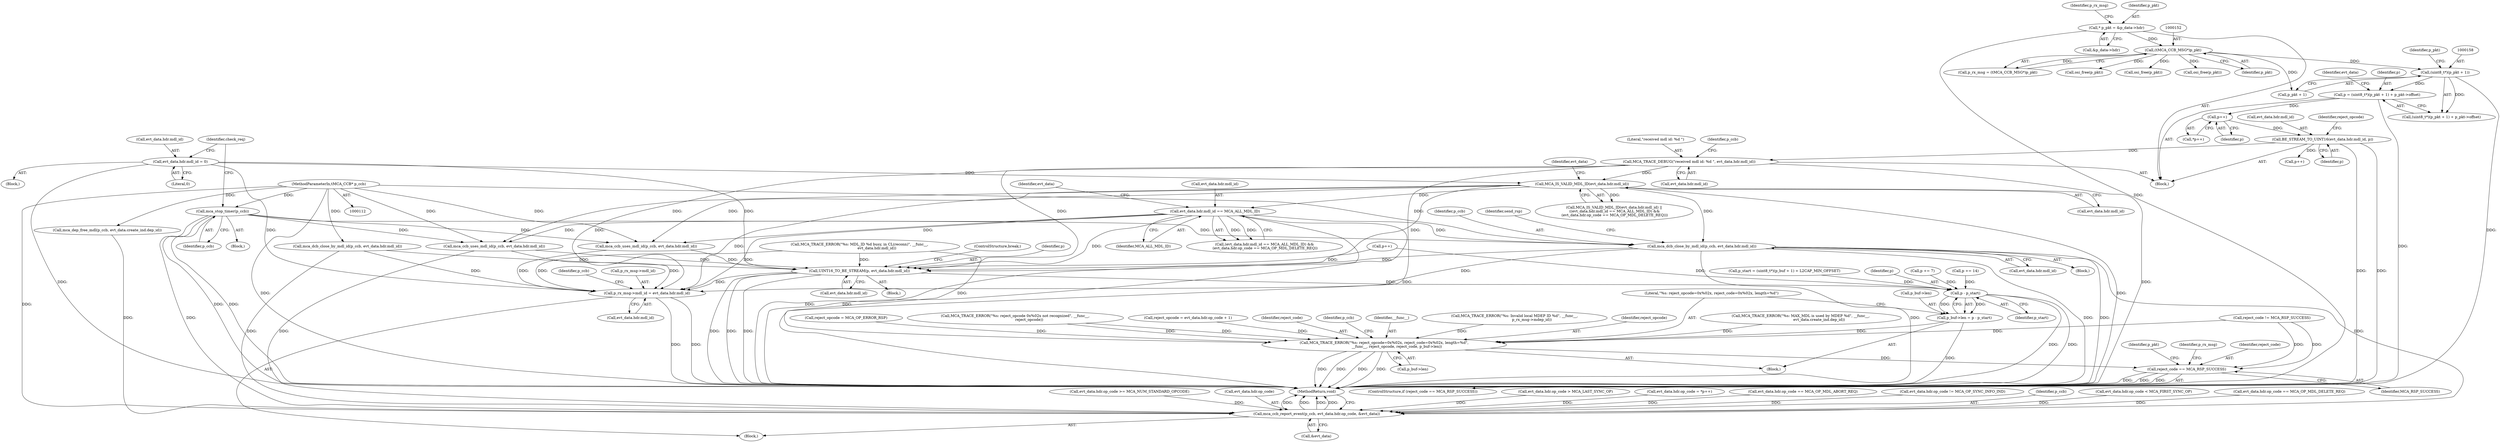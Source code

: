 digraph "0_Android_5216e6120160b28d76e9ee4dff9995e772647511@API" {
"1000555" [label="(Call,mca_dcb_close_by_mdl_id(p_ccb, evt_data.hdr.mdl_id))"];
"1000326" [label="(Call,mca_stop_timer(p_ccb))"];
"1000113" [label="(MethodParameterIn,tMCA_CCB* p_ccb)"];
"1000404" [label="(Call,MCA_IS_VALID_MDL_ID(evt_data.hdr.mdl_id))"];
"1000376" [label="(Call,evt_data.hdr.mdl_id = 0)"];
"1000190" [label="(Call,MCA_TRACE_DEBUG(\"received mdl id: %d \", evt_data.hdr.mdl_id))"];
"1000174" [label="(Call,BE_STREAM_TO_UINT16(evt_data.hdr.mdl_id, p))"];
"1000172" [label="(Call,p++)"];
"1000154" [label="(Call,p = (uint8_t*)(p_pkt + 1) + p_pkt->offset)"];
"1000157" [label="(Call,(uint8_t*)(p_pkt + 1))"];
"1000151" [label="(Call,(tMCA_CCB_MSG*)p_pkt)"];
"1000117" [label="(Call,* p_pkt = &p_data->hdr)"];
"1000411" [label="(Call,evt_data.hdr.mdl_id == MCA_ALL_MDL_ID)"];
"1000629" [label="(Call,UINT16_TO_BE_STREAM(p, evt_data.hdr.mdl_id))"];
"1000671" [label="(Call,p - p_start)"];
"1000667" [label="(Call,p_buf->len = p - p_start)"];
"1000674" [label="(Call,MCA_TRACE_ERROR(\"%s: reject_opcode=0x%02x, reject_code=0x%02x, length=%d\",\n                      __func__, reject_opcode, reject_code, p_buf->len))"];
"1000692" [label="(Call,reject_code == MCA_RSP_SUCCESS)"];
"1000705" [label="(Call,p_rx_msg->mdl_id = evt_data.hdr.mdl_id)"];
"1000729" [label="(Call,mca_ccb_report_event(p_ccb, evt_data.hdr.op_code, &evt_data))"];
"1000351" [label="(Call,evt_data.hdr.op_code >= MCA_NUM_STANDARD_OPCODE)"];
"1000731" [label="(Call,evt_data.hdr.op_code)"];
"1000171" [label="(Call,*p++)"];
"1000365" [label="(Call,evt_data.hdr.op_code > MCA_LAST_SYNC_OP)"];
"1000693" [label="(Identifier,reject_code)"];
"1000672" [label="(Identifier,p)"];
"1000287" [label="(Block,)"];
"1000156" [label="(Call,(uint8_t*)(p_pkt + 1) + p_pkt->offset)"];
"1000129" [label="(Identifier,p_rx_msg)"];
"1000330" [label="(Call,osi_free(p_pkt))"];
"1000327" [label="(Identifier,p_ccb)"];
"1000165" [label="(Call,evt_data.hdr.op_code = *p++)"];
"1000537" [label="(Call,MCA_TRACE_ERROR(\"%s: MDL_ID %d busy, in CL(reconn)\", __func__,\n                              evt_data.hdr.mdl_id))"];
"1000157" [label="(Call,(uint8_t*)(p_pkt + 1))"];
"1000159" [label="(Call,p_pkt + 1)"];
"1000674" [label="(Call,MCA_TRACE_ERROR(\"%s: reject_opcode=0x%02x, reject_code=0x%02x, length=%d\",\n                      __func__, reject_opcode, reject_code, p_buf->len))"];
"1000377" [label="(Call,evt_data.hdr.mdl_id)"];
"1000200" [label="(Identifier,p_ccb)"];
"1000636" [label="(ControlStructure,break;)"];
"1000668" [label="(Call,p_buf->len)"];
"1000326" [label="(Call,mca_stop_timer(p_ccb))"];
"1000405" [label="(Call,evt_data.hdr.mdl_id)"];
"1000736" [label="(Call,&evt_data)"];
"1000154" [label="(Call,p = (uint8_t*)(p_pkt + 1) + p_pkt->offset)"];
"1000172" [label="(Call,p++)"];
"1000722" [label="(Call,osi_free(p_pkt))"];
"1000556" [label="(Identifier,p_ccb)"];
"1000382" [label="(Literal,0)"];
"1000117" [label="(Call,* p_pkt = &p_data->hdr)"];
"1000168" [label="(Identifier,evt_data)"];
"1000181" [label="(Call,reject_opcode = evt_data.hdr.op_code + 1)"];
"1000174" [label="(Call,BE_STREAM_TO_UINT16(evt_data.hdr.mdl_id, p))"];
"1000629" [label="(Call,UINT16_TO_BE_STREAM(p, evt_data.hdr.mdl_id))"];
"1000372" [label="(Block,)"];
"1000678" [label="(Identifier,reject_code)"];
"1000716" [label="(Identifier,p_ccb)"];
"1000435" [label="(Block,)"];
"1000213" [label="(Call,evt_data.hdr.op_code == MCA_OP_MDL_ABORT_REQ)"];
"1000684" [label="(Identifier,p_ccb)"];
"1000414" [label="(Identifier,evt_data)"];
"1000666" [label="(Block,)"];
"1000691" [label="(ControlStructure,if (reject_code == MCA_RSP_SUCCESS))"];
"1000676" [label="(Identifier,__func__)"];
"1000555" [label="(Call,mca_dcb_close_by_mdl_id(p_ccb, evt_data.hdr.mdl_id))"];
"1000474" [label="(Call,MCA_TRACE_ERROR(\"%s: Invalid local MDEP ID %d\", __func__,\n                              p_rx_msg->mdep_id))"];
"1000563" [label="(Identifier,send_rsp)"];
"1000175" [label="(Call,evt_data.hdr.mdl_id)"];
"1000529" [label="(Call,mca_ccb_uses_mdl_id(p_ccb, evt_data.hdr.mdl_id))"];
"1000485" [label="(Call,mca_ccb_uses_mdl_id(p_ccb, evt_data.hdr.mdl_id))"];
"1000115" [label="(Block,)"];
"1000673" [label="(Identifier,p_start)"];
"1000173" [label="(Identifier,p)"];
"1000376" [label="(Call,evt_data.hdr.mdl_id = 0)"];
"1000113" [label="(MethodParameterIn,tMCA_CCB* p_ccb)"];
"1000729" [label="(Call,mca_ccb_report_event(p_ccb, evt_data.hdr.op_code, &evt_data))"];
"1000677" [label="(Identifier,reject_opcode)"];
"1000515" [label="(Call,MCA_TRACE_ERROR(\"%s: MAX_MDL is used by MDEP %d\", __func__,\n                                evt_data.create_ind.dep_id))"];
"1000739" [label="(Call,osi_free(p_pkt))"];
"1000569" [label="(Call,reject_code != MCA_RSP_SUCCESS)"];
"1000740" [label="(Identifier,p_pkt)"];
"1000421" [label="(Identifier,evt_data)"];
"1000151" [label="(Call,(tMCA_CCB_MSG*)p_pkt)"];
"1000153" [label="(Identifier,p_pkt)"];
"1000572" [label="(Call,evt_data.hdr.op_code != MCA_OP_SYNC_INFO_IND)"];
"1000741" [label="(MethodReturn,void)"];
"1000706" [label="(Call,p_rx_msg->mdl_id)"];
"1000698" [label="(Identifier,p_rx_msg)"];
"1000373" [label="(Call,reject_opcode = MCA_OP_ERROR_RSP)"];
"1000412" [label="(Call,evt_data.hdr.mdl_id)"];
"1000192" [label="(Call,evt_data.hdr.mdl_id)"];
"1000667" [label="(Call,p_buf->len = p - p_start)"];
"1000705" [label="(Call,p_rx_msg->mdl_id = evt_data.hdr.mdl_id)"];
"1000182" [label="(Identifier,reject_opcode)"];
"1000557" [label="(Call,evt_data.hdr.mdl_id)"];
"1000417" [label="(Identifier,MCA_ALL_MDL_ID)"];
"1000444" [label="(Call,p++)"];
"1000642" [label="(Call,p += 7)"];
"1000651" [label="(Call,p += 14)"];
"1000631" [label="(Call,evt_data.hdr.mdl_id)"];
"1000403" [label="(Call,MCA_IS_VALID_MDL_ID(evt_data.hdr.mdl_id) ||\n ((evt_data.hdr.mdl_id == MCA_ALL_MDL_ID) &&\n (evt_data.hdr.op_code == MCA_OP_MDL_DELETE_REQ)))"];
"1000695" [label="(Block,)"];
"1000614" [label="(Call,p++)"];
"1000404" [label="(Call,MCA_IS_VALID_MDL_ID(evt_data.hdr.mdl_id))"];
"1000656" [label="(Call,MCA_TRACE_ERROR(\"%s: reject_opcode 0x%02x not recognized\", __func__,\n                        reject_opcode))"];
"1000149" [label="(Call,p_rx_msg = (tMCA_CCB_MSG*)p_pkt)"];
"1000730" [label="(Identifier,p_ccb)"];
"1000180" [label="(Identifier,p)"];
"1000118" [label="(Identifier,p_pkt)"];
"1000506" [label="(Call,mca_dep_free_mdl(p_ccb, evt_data.create_ind.dep_id))"];
"1000119" [label="(Call,&p_data->hdr)"];
"1000392" [label="(Identifier,check_req)"];
"1000410" [label="(Call,(evt_data.hdr.mdl_id == MCA_ALL_MDL_ID) &&\n (evt_data.hdr.op_code == MCA_OP_MDL_DELETE_REQ))"];
"1000358" [label="(Call,evt_data.hdr.op_code < MCA_FIRST_SYNC_OP)"];
"1000163" [label="(Identifier,p_pkt)"];
"1000190" [label="(Call,MCA_TRACE_DEBUG(\"received mdl id: %d \", evt_data.hdr.mdl_id))"];
"1000671" [label="(Call,p - p_start)"];
"1000418" [label="(Call,evt_data.hdr.op_code == MCA_OP_MDL_DELETE_REQ)"];
"1000191" [label="(Literal,\"received mdl id: %d \")"];
"1000709" [label="(Call,evt_data.hdr.mdl_id)"];
"1000694" [label="(Identifier,MCA_RSP_SUCCESS)"];
"1000692" [label="(Call,reject_code == MCA_RSP_SUCCESS)"];
"1000155" [label="(Identifier,p)"];
"1000623" [label="(Block,)"];
"1000630" [label="(Identifier,p)"];
"1000679" [label="(Call,p_buf->len)"];
"1000675" [label="(Literal,\"%s: reject_opcode=0x%02x, reject_code=0x%02x, length=%d\")"];
"1000598" [label="(Call,p_start = (uint8_t*)(p_buf + 1) + L2CAP_MIN_OFFSET)"];
"1000495" [label="(Call,mca_dcb_close_by_mdl_id(p_ccb, evt_data.hdr.mdl_id))"];
"1000411" [label="(Call,evt_data.hdr.mdl_id == MCA_ALL_MDL_ID)"];
"1000555" -> "1000435"  [label="AST: "];
"1000555" -> "1000557"  [label="CFG: "];
"1000556" -> "1000555"  [label="AST: "];
"1000557" -> "1000555"  [label="AST: "];
"1000563" -> "1000555"  [label="CFG: "];
"1000555" -> "1000741"  [label="DDG: "];
"1000555" -> "1000741"  [label="DDG: "];
"1000555" -> "1000741"  [label="DDG: "];
"1000326" -> "1000555"  [label="DDG: "];
"1000113" -> "1000555"  [label="DDG: "];
"1000404" -> "1000555"  [label="DDG: "];
"1000411" -> "1000555"  [label="DDG: "];
"1000555" -> "1000629"  [label="DDG: "];
"1000555" -> "1000705"  [label="DDG: "];
"1000555" -> "1000729"  [label="DDG: "];
"1000326" -> "1000287"  [label="AST: "];
"1000326" -> "1000327"  [label="CFG: "];
"1000327" -> "1000326"  [label="AST: "];
"1000392" -> "1000326"  [label="CFG: "];
"1000326" -> "1000741"  [label="DDG: "];
"1000326" -> "1000741"  [label="DDG: "];
"1000113" -> "1000326"  [label="DDG: "];
"1000326" -> "1000485"  [label="DDG: "];
"1000326" -> "1000529"  [label="DDG: "];
"1000326" -> "1000729"  [label="DDG: "];
"1000113" -> "1000112"  [label="AST: "];
"1000113" -> "1000741"  [label="DDG: "];
"1000113" -> "1000485"  [label="DDG: "];
"1000113" -> "1000495"  [label="DDG: "];
"1000113" -> "1000506"  [label="DDG: "];
"1000113" -> "1000529"  [label="DDG: "];
"1000113" -> "1000729"  [label="DDG: "];
"1000404" -> "1000403"  [label="AST: "];
"1000404" -> "1000405"  [label="CFG: "];
"1000405" -> "1000404"  [label="AST: "];
"1000414" -> "1000404"  [label="CFG: "];
"1000403" -> "1000404"  [label="CFG: "];
"1000404" -> "1000741"  [label="DDG: "];
"1000404" -> "1000403"  [label="DDG: "];
"1000376" -> "1000404"  [label="DDG: "];
"1000190" -> "1000404"  [label="DDG: "];
"1000404" -> "1000411"  [label="DDG: "];
"1000404" -> "1000485"  [label="DDG: "];
"1000404" -> "1000529"  [label="DDG: "];
"1000404" -> "1000629"  [label="DDG: "];
"1000404" -> "1000705"  [label="DDG: "];
"1000376" -> "1000372"  [label="AST: "];
"1000376" -> "1000382"  [label="CFG: "];
"1000377" -> "1000376"  [label="AST: "];
"1000382" -> "1000376"  [label="AST: "];
"1000392" -> "1000376"  [label="CFG: "];
"1000376" -> "1000741"  [label="DDG: "];
"1000376" -> "1000629"  [label="DDG: "];
"1000376" -> "1000705"  [label="DDG: "];
"1000190" -> "1000115"  [label="AST: "];
"1000190" -> "1000192"  [label="CFG: "];
"1000191" -> "1000190"  [label="AST: "];
"1000192" -> "1000190"  [label="AST: "];
"1000200" -> "1000190"  [label="CFG: "];
"1000190" -> "1000741"  [label="DDG: "];
"1000190" -> "1000741"  [label="DDG: "];
"1000174" -> "1000190"  [label="DDG: "];
"1000190" -> "1000629"  [label="DDG: "];
"1000190" -> "1000705"  [label="DDG: "];
"1000174" -> "1000115"  [label="AST: "];
"1000174" -> "1000180"  [label="CFG: "];
"1000175" -> "1000174"  [label="AST: "];
"1000180" -> "1000174"  [label="AST: "];
"1000182" -> "1000174"  [label="CFG: "];
"1000174" -> "1000741"  [label="DDG: "];
"1000174" -> "1000741"  [label="DDG: "];
"1000172" -> "1000174"  [label="DDG: "];
"1000174" -> "1000444"  [label="DDG: "];
"1000172" -> "1000171"  [label="AST: "];
"1000172" -> "1000173"  [label="CFG: "];
"1000173" -> "1000172"  [label="AST: "];
"1000171" -> "1000172"  [label="CFG: "];
"1000154" -> "1000172"  [label="DDG: "];
"1000154" -> "1000115"  [label="AST: "];
"1000154" -> "1000156"  [label="CFG: "];
"1000155" -> "1000154"  [label="AST: "];
"1000156" -> "1000154"  [label="AST: "];
"1000168" -> "1000154"  [label="CFG: "];
"1000154" -> "1000741"  [label="DDG: "];
"1000157" -> "1000154"  [label="DDG: "];
"1000157" -> "1000156"  [label="AST: "];
"1000157" -> "1000159"  [label="CFG: "];
"1000158" -> "1000157"  [label="AST: "];
"1000159" -> "1000157"  [label="AST: "];
"1000163" -> "1000157"  [label="CFG: "];
"1000157" -> "1000741"  [label="DDG: "];
"1000157" -> "1000156"  [label="DDG: "];
"1000151" -> "1000157"  [label="DDG: "];
"1000151" -> "1000149"  [label="AST: "];
"1000151" -> "1000153"  [label="CFG: "];
"1000152" -> "1000151"  [label="AST: "];
"1000153" -> "1000151"  [label="AST: "];
"1000149" -> "1000151"  [label="CFG: "];
"1000151" -> "1000149"  [label="DDG: "];
"1000117" -> "1000151"  [label="DDG: "];
"1000151" -> "1000159"  [label="DDG: "];
"1000151" -> "1000330"  [label="DDG: "];
"1000151" -> "1000722"  [label="DDG: "];
"1000151" -> "1000739"  [label="DDG: "];
"1000117" -> "1000115"  [label="AST: "];
"1000117" -> "1000119"  [label="CFG: "];
"1000118" -> "1000117"  [label="AST: "];
"1000119" -> "1000117"  [label="AST: "];
"1000129" -> "1000117"  [label="CFG: "];
"1000117" -> "1000741"  [label="DDG: "];
"1000411" -> "1000410"  [label="AST: "];
"1000411" -> "1000417"  [label="CFG: "];
"1000412" -> "1000411"  [label="AST: "];
"1000417" -> "1000411"  [label="AST: "];
"1000421" -> "1000411"  [label="CFG: "];
"1000410" -> "1000411"  [label="CFG: "];
"1000411" -> "1000741"  [label="DDG: "];
"1000411" -> "1000741"  [label="DDG: "];
"1000411" -> "1000410"  [label="DDG: "];
"1000411" -> "1000410"  [label="DDG: "];
"1000411" -> "1000485"  [label="DDG: "];
"1000411" -> "1000529"  [label="DDG: "];
"1000411" -> "1000629"  [label="DDG: "];
"1000411" -> "1000705"  [label="DDG: "];
"1000629" -> "1000623"  [label="AST: "];
"1000629" -> "1000631"  [label="CFG: "];
"1000630" -> "1000629"  [label="AST: "];
"1000631" -> "1000629"  [label="AST: "];
"1000636" -> "1000629"  [label="CFG: "];
"1000629" -> "1000741"  [label="DDG: "];
"1000629" -> "1000741"  [label="DDG: "];
"1000629" -> "1000741"  [label="DDG: "];
"1000614" -> "1000629"  [label="DDG: "];
"1000537" -> "1000629"  [label="DDG: "];
"1000529" -> "1000629"  [label="DDG: "];
"1000495" -> "1000629"  [label="DDG: "];
"1000485" -> "1000629"  [label="DDG: "];
"1000629" -> "1000671"  [label="DDG: "];
"1000629" -> "1000705"  [label="DDG: "];
"1000671" -> "1000667"  [label="AST: "];
"1000671" -> "1000673"  [label="CFG: "];
"1000672" -> "1000671"  [label="AST: "];
"1000673" -> "1000671"  [label="AST: "];
"1000667" -> "1000671"  [label="CFG: "];
"1000671" -> "1000741"  [label="DDG: "];
"1000671" -> "1000741"  [label="DDG: "];
"1000671" -> "1000667"  [label="DDG: "];
"1000671" -> "1000667"  [label="DDG: "];
"1000642" -> "1000671"  [label="DDG: "];
"1000651" -> "1000671"  [label="DDG: "];
"1000614" -> "1000671"  [label="DDG: "];
"1000598" -> "1000671"  [label="DDG: "];
"1000667" -> "1000666"  [label="AST: "];
"1000668" -> "1000667"  [label="AST: "];
"1000675" -> "1000667"  [label="CFG: "];
"1000667" -> "1000741"  [label="DDG: "];
"1000667" -> "1000674"  [label="DDG: "];
"1000674" -> "1000666"  [label="AST: "];
"1000674" -> "1000679"  [label="CFG: "];
"1000675" -> "1000674"  [label="AST: "];
"1000676" -> "1000674"  [label="AST: "];
"1000677" -> "1000674"  [label="AST: "];
"1000678" -> "1000674"  [label="AST: "];
"1000679" -> "1000674"  [label="AST: "];
"1000684" -> "1000674"  [label="CFG: "];
"1000674" -> "1000741"  [label="DDG: "];
"1000674" -> "1000741"  [label="DDG: "];
"1000674" -> "1000741"  [label="DDG: "];
"1000674" -> "1000741"  [label="DDG: "];
"1000474" -> "1000674"  [label="DDG: "];
"1000656" -> "1000674"  [label="DDG: "];
"1000656" -> "1000674"  [label="DDG: "];
"1000537" -> "1000674"  [label="DDG: "];
"1000515" -> "1000674"  [label="DDG: "];
"1000181" -> "1000674"  [label="DDG: "];
"1000373" -> "1000674"  [label="DDG: "];
"1000569" -> "1000674"  [label="DDG: "];
"1000674" -> "1000692"  [label="DDG: "];
"1000692" -> "1000691"  [label="AST: "];
"1000692" -> "1000694"  [label="CFG: "];
"1000693" -> "1000692"  [label="AST: "];
"1000694" -> "1000692"  [label="AST: "];
"1000698" -> "1000692"  [label="CFG: "];
"1000740" -> "1000692"  [label="CFG: "];
"1000692" -> "1000741"  [label="DDG: "];
"1000692" -> "1000741"  [label="DDG: "];
"1000692" -> "1000741"  [label="DDG: "];
"1000569" -> "1000692"  [label="DDG: "];
"1000569" -> "1000692"  [label="DDG: "];
"1000705" -> "1000695"  [label="AST: "];
"1000705" -> "1000709"  [label="CFG: "];
"1000706" -> "1000705"  [label="AST: "];
"1000709" -> "1000705"  [label="AST: "];
"1000716" -> "1000705"  [label="CFG: "];
"1000705" -> "1000741"  [label="DDG: "];
"1000705" -> "1000741"  [label="DDG: "];
"1000537" -> "1000705"  [label="DDG: "];
"1000495" -> "1000705"  [label="DDG: "];
"1000529" -> "1000705"  [label="DDG: "];
"1000485" -> "1000705"  [label="DDG: "];
"1000729" -> "1000695"  [label="AST: "];
"1000729" -> "1000736"  [label="CFG: "];
"1000730" -> "1000729"  [label="AST: "];
"1000731" -> "1000729"  [label="AST: "];
"1000736" -> "1000729"  [label="AST: "];
"1000741" -> "1000729"  [label="CFG: "];
"1000729" -> "1000741"  [label="DDG: "];
"1000729" -> "1000741"  [label="DDG: "];
"1000729" -> "1000741"  [label="DDG: "];
"1000729" -> "1000741"  [label="DDG: "];
"1000495" -> "1000729"  [label="DDG: "];
"1000506" -> "1000729"  [label="DDG: "];
"1000529" -> "1000729"  [label="DDG: "];
"1000213" -> "1000729"  [label="DDG: "];
"1000365" -> "1000729"  [label="DDG: "];
"1000351" -> "1000729"  [label="DDG: "];
"1000418" -> "1000729"  [label="DDG: "];
"1000572" -> "1000729"  [label="DDG: "];
"1000358" -> "1000729"  [label="DDG: "];
"1000165" -> "1000729"  [label="DDG: "];
}
